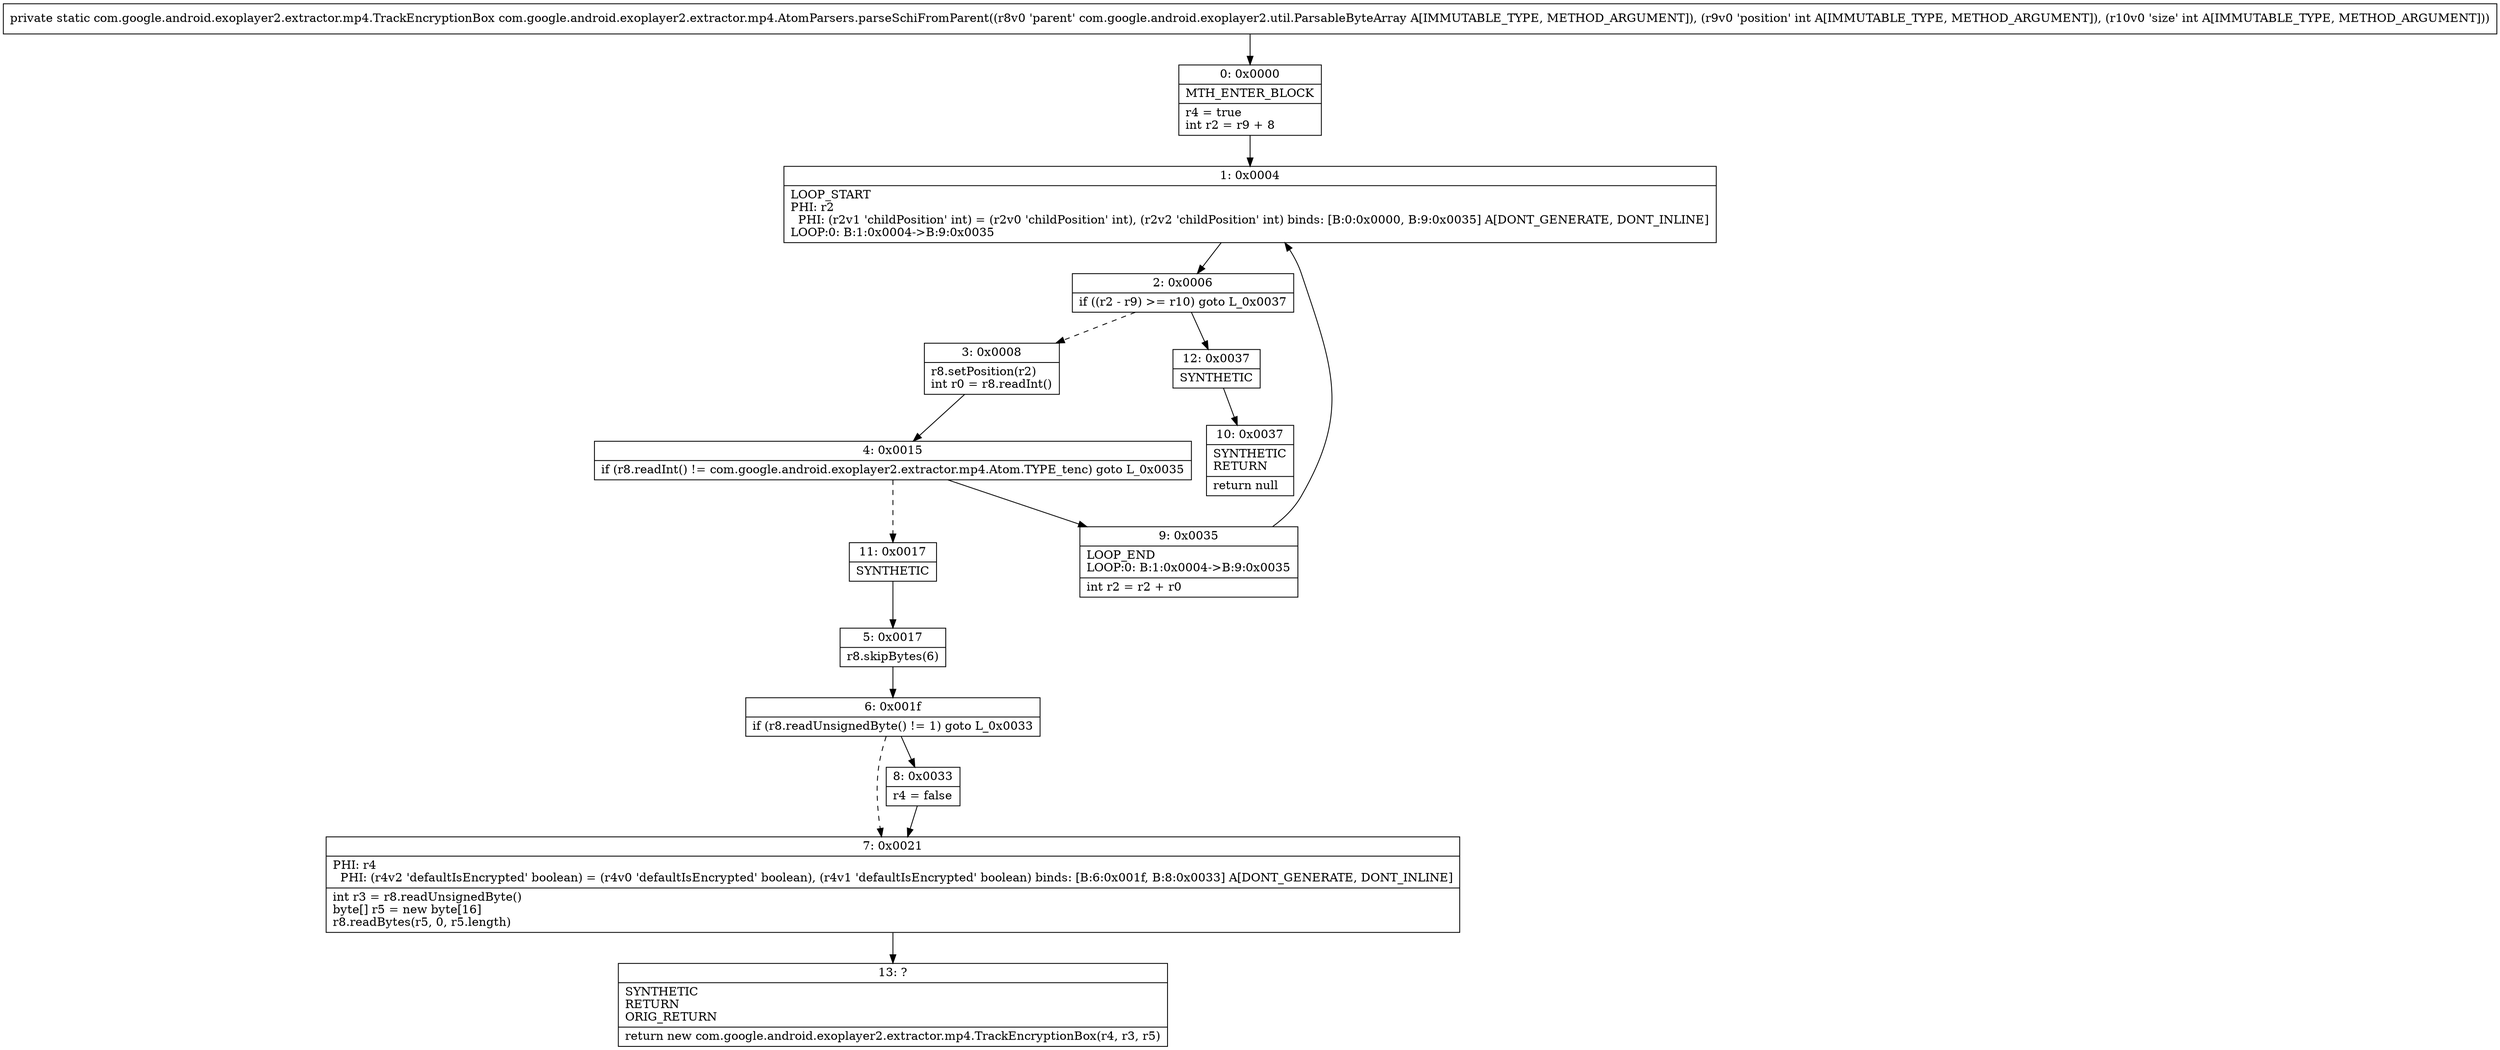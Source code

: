 digraph "CFG forcom.google.android.exoplayer2.extractor.mp4.AtomParsers.parseSchiFromParent(Lcom\/google\/android\/exoplayer2\/util\/ParsableByteArray;II)Lcom\/google\/android\/exoplayer2\/extractor\/mp4\/TrackEncryptionBox;" {
Node_0 [shape=record,label="{0\:\ 0x0000|MTH_ENTER_BLOCK\l|r4 = true\lint r2 = r9 + 8\l}"];
Node_1 [shape=record,label="{1\:\ 0x0004|LOOP_START\lPHI: r2 \l  PHI: (r2v1 'childPosition' int) = (r2v0 'childPosition' int), (r2v2 'childPosition' int) binds: [B:0:0x0000, B:9:0x0035] A[DONT_GENERATE, DONT_INLINE]\lLOOP:0: B:1:0x0004\-\>B:9:0x0035\l}"];
Node_2 [shape=record,label="{2\:\ 0x0006|if ((r2 \- r9) \>= r10) goto L_0x0037\l}"];
Node_3 [shape=record,label="{3\:\ 0x0008|r8.setPosition(r2)\lint r0 = r8.readInt()\l}"];
Node_4 [shape=record,label="{4\:\ 0x0015|if (r8.readInt() != com.google.android.exoplayer2.extractor.mp4.Atom.TYPE_tenc) goto L_0x0035\l}"];
Node_5 [shape=record,label="{5\:\ 0x0017|r8.skipBytes(6)\l}"];
Node_6 [shape=record,label="{6\:\ 0x001f|if (r8.readUnsignedByte() != 1) goto L_0x0033\l}"];
Node_7 [shape=record,label="{7\:\ 0x0021|PHI: r4 \l  PHI: (r4v2 'defaultIsEncrypted' boolean) = (r4v0 'defaultIsEncrypted' boolean), (r4v1 'defaultIsEncrypted' boolean) binds: [B:6:0x001f, B:8:0x0033] A[DONT_GENERATE, DONT_INLINE]\l|int r3 = r8.readUnsignedByte()\lbyte[] r5 = new byte[16]\lr8.readBytes(r5, 0, r5.length)\l}"];
Node_8 [shape=record,label="{8\:\ 0x0033|r4 = false\l}"];
Node_9 [shape=record,label="{9\:\ 0x0035|LOOP_END\lLOOP:0: B:1:0x0004\-\>B:9:0x0035\l|int r2 = r2 + r0\l}"];
Node_10 [shape=record,label="{10\:\ 0x0037|SYNTHETIC\lRETURN\l|return null\l}"];
Node_11 [shape=record,label="{11\:\ 0x0017|SYNTHETIC\l}"];
Node_12 [shape=record,label="{12\:\ 0x0037|SYNTHETIC\l}"];
Node_13 [shape=record,label="{13\:\ ?|SYNTHETIC\lRETURN\lORIG_RETURN\l|return new com.google.android.exoplayer2.extractor.mp4.TrackEncryptionBox(r4, r3, r5)\l}"];
MethodNode[shape=record,label="{private static com.google.android.exoplayer2.extractor.mp4.TrackEncryptionBox com.google.android.exoplayer2.extractor.mp4.AtomParsers.parseSchiFromParent((r8v0 'parent' com.google.android.exoplayer2.util.ParsableByteArray A[IMMUTABLE_TYPE, METHOD_ARGUMENT]), (r9v0 'position' int A[IMMUTABLE_TYPE, METHOD_ARGUMENT]), (r10v0 'size' int A[IMMUTABLE_TYPE, METHOD_ARGUMENT])) }"];
MethodNode -> Node_0;
Node_0 -> Node_1;
Node_1 -> Node_2;
Node_2 -> Node_3[style=dashed];
Node_2 -> Node_12;
Node_3 -> Node_4;
Node_4 -> Node_9;
Node_4 -> Node_11[style=dashed];
Node_5 -> Node_6;
Node_6 -> Node_7[style=dashed];
Node_6 -> Node_8;
Node_7 -> Node_13;
Node_8 -> Node_7;
Node_9 -> Node_1;
Node_11 -> Node_5;
Node_12 -> Node_10;
}

